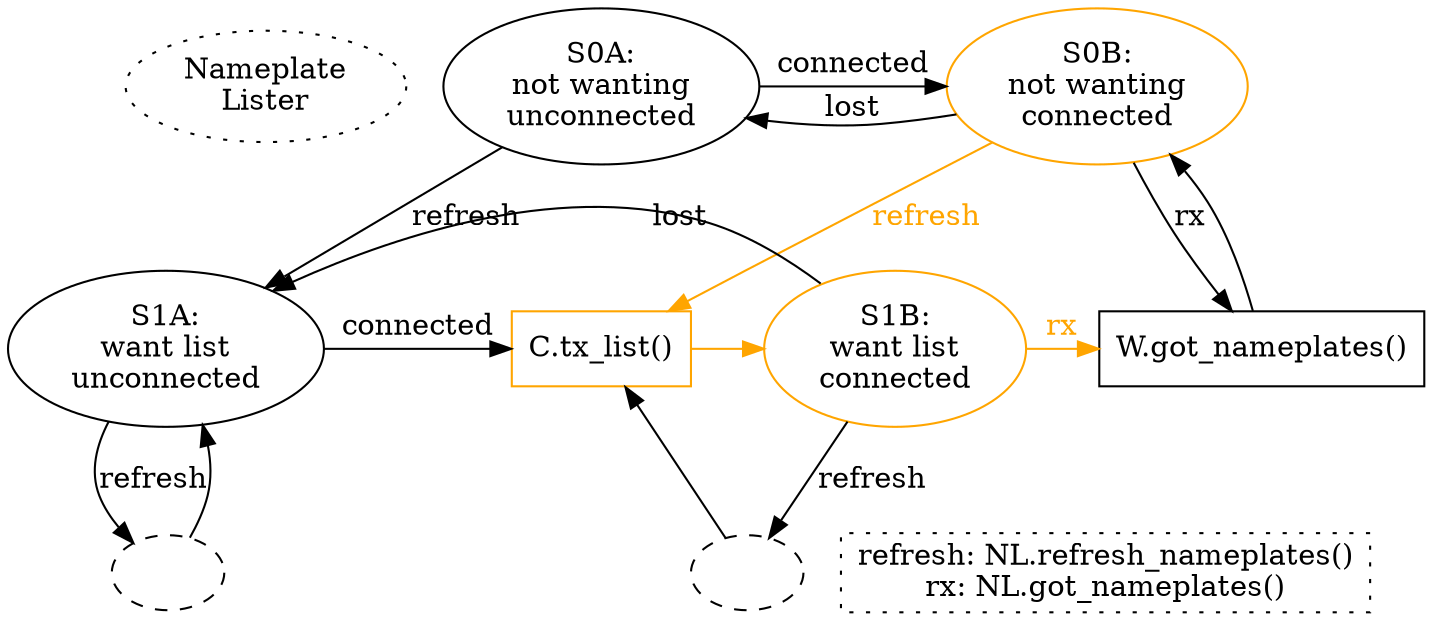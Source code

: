 digraph {
        {rank=same; title S0A S0B}
        title [label="Nameplate\nLister" style="dotted"]

        S0A [label="S0A:\nnot wanting\nunconnected"]
        S0B [label="S0B:\nnot wanting\nconnected" color="orange"]

        S0A -> S0B [label="connected"]
        S0B -> S0A [label="lost"]

        S0A -> S1A [label="refresh"]
        S0B -> P_tx [label="refresh" color="orange" fontcolor="orange"]

        S0A -> P_tx [style="invis"]

        {rank=same; S1A P_tx S1B P_notify}

        S1A [label="S1A:\nwant list\nunconnected"]
        S1B [label="S1B:\nwant list\nconnected" color="orange"]

        S1A -> P_tx [label="connected"]
        P_tx [shape="box" label="C.tx_list()" color="orange"]
        P_tx -> S1B [color="orange"]
        S1B -> S1A [label="lost"]

        S1A -> foo [label="refresh"]
        foo [label="" style="dashed"]
        foo -> S1A

        S1B -> foo2 [label="refresh"]
        foo2 [label="" style="dashed"]
        foo2 -> P_tx

        S0B -> P_notify [label="rx"]
        S1B -> P_notify [label="rx" color="orange" fontcolor="orange"]
        P_notify [shape="box" label="W.got_nameplates()"]
        P_notify -> S0B

        {rank=same; foo foo2 legend}
        legend [shape="box" style="dotted"
                label="refresh: NL.refresh_nameplates()\nrx: NL.got_nameplates()"]
}

